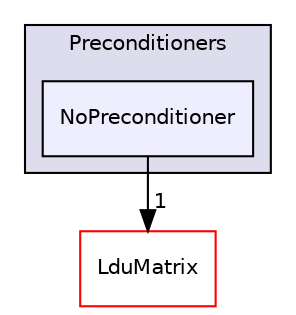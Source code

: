 digraph "src/OpenFOAM/matrices/LduMatrix/Preconditioners/NoPreconditioner" {
  bgcolor=transparent;
  compound=true
  node [ fontsize="10", fontname="Helvetica"];
  edge [ labelfontsize="10", labelfontname="Helvetica"];
  subgraph clusterdir_327cfc93208df70ea0524932ac6580b3 {
    graph [ bgcolor="#ddddee", pencolor="black", label="Preconditioners" fontname="Helvetica", fontsize="10", URL="dir_327cfc93208df70ea0524932ac6580b3.html"]
  dir_42afb1c846e9c518b57db3a8bf8a02f7 [shape=box, label="NoPreconditioner", style="filled", fillcolor="#eeeeff", pencolor="black", URL="dir_42afb1c846e9c518b57db3a8bf8a02f7.html"];
  }
  dir_5ec68055571869848388d37c5cf0a9c9 [shape=box label="LduMatrix" color="red" URL="dir_5ec68055571869848388d37c5cf0a9c9.html"];
  dir_42afb1c846e9c518b57db3a8bf8a02f7->dir_5ec68055571869848388d37c5cf0a9c9 [headlabel="1", labeldistance=1.5 headhref="dir_002151_002138.html"];
}
